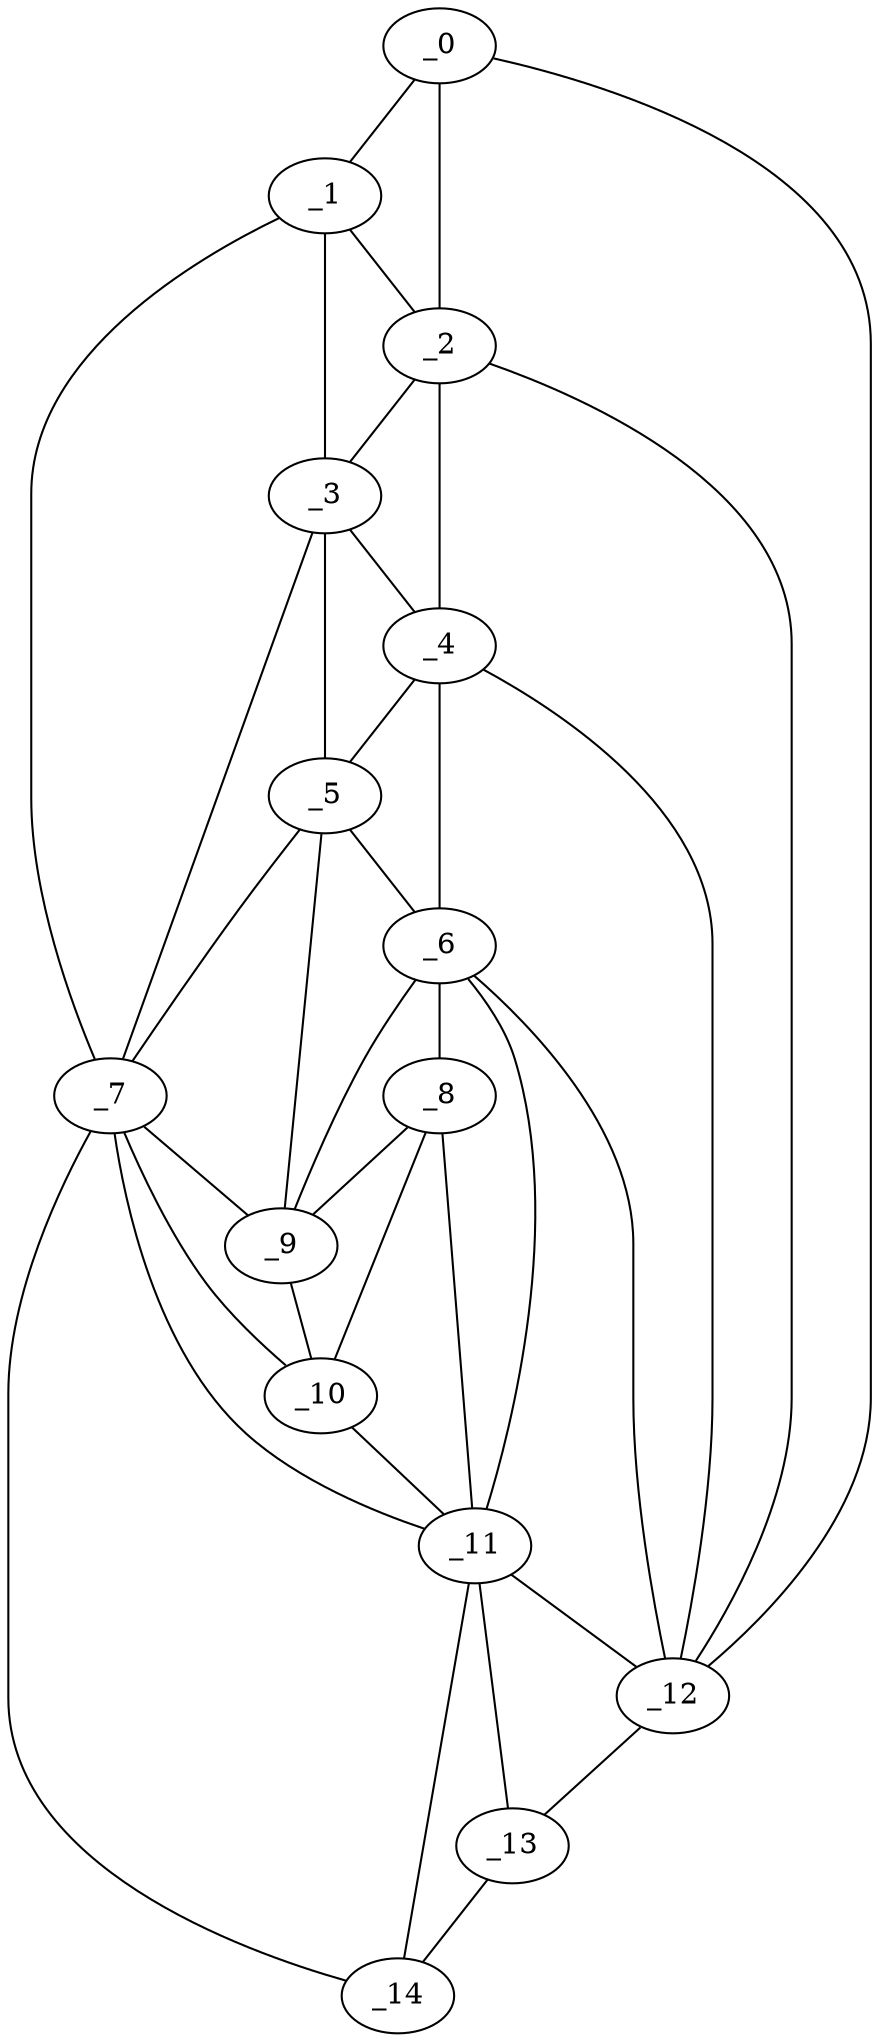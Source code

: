 graph "obj44__355.gxl" {
	_0	 [x=4,
		y=58];
	_1	 [x=5,
		y=65];
	_0 -- _1	 [valence=1];
	_2	 [x=13,
		y=54];
	_0 -- _2	 [valence=2];
	_12	 [x=127,
		y=1];
	_0 -- _12	 [valence=1];
	_1 -- _2	 [valence=2];
	_3	 [x=62,
		y=63];
	_1 -- _3	 [valence=1];
	_7	 [x=75,
		y=66];
	_1 -- _7	 [valence=1];
	_2 -- _3	 [valence=2];
	_4	 [x=64,
		y=52];
	_2 -- _4	 [valence=2];
	_2 -- _12	 [valence=1];
	_3 -- _4	 [valence=1];
	_5	 [x=66,
		y=63];
	_3 -- _5	 [valence=2];
	_3 -- _7	 [valence=1];
	_4 -- _5	 [valence=1];
	_6	 [x=72,
		y=52];
	_4 -- _6	 [valence=1];
	_4 -- _12	 [valence=2];
	_5 -- _6	 [valence=1];
	_5 -- _7	 [valence=1];
	_9	 [x=76,
		y=61];
	_5 -- _9	 [valence=2];
	_8	 [x=76,
		y=55];
	_6 -- _8	 [valence=1];
	_6 -- _9	 [valence=2];
	_11	 [x=117,
		y=55];
	_6 -- _11	 [valence=1];
	_6 -- _12	 [valence=2];
	_7 -- _9	 [valence=2];
	_10	 [x=81,
		y=61];
	_7 -- _10	 [valence=1];
	_7 -- _11	 [valence=2];
	_14	 [x=127,
		y=57];
	_7 -- _14	 [valence=1];
	_8 -- _9	 [valence=1];
	_8 -- _10	 [valence=2];
	_8 -- _11	 [valence=2];
	_9 -- _10	 [valence=2];
	_10 -- _11	 [valence=1];
	_11 -- _12	 [valence=2];
	_13	 [x=127,
		y=54];
	_11 -- _13	 [valence=2];
	_11 -- _14	 [valence=1];
	_12 -- _13	 [valence=1];
	_13 -- _14	 [valence=1];
}
